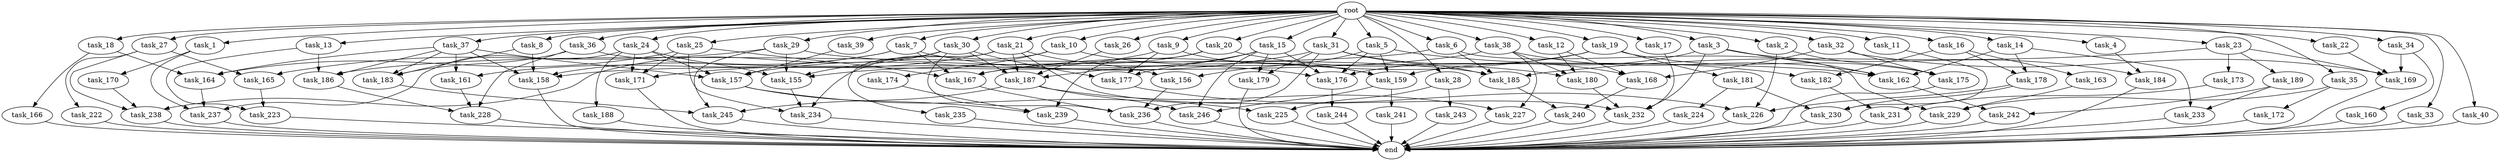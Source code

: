 digraph G {
  task_189 [size="214748364.800000"];
  task_171 [size="1975684956.160000"];
  task_32 [size="1.024000"];
  task_156 [size="936302870.528000"];
  task_27 [size="1.024000"];
  task_4 [size="1.024000"];
  task_2 [size="1.024000"];
  task_13 [size="1.024000"];
  task_224 [size="695784701.952000"];
  task_186 [size="1589137899.520000"];
  task_177 [size="764504178.688000"];
  task_235 [size="858993459.200000"];
  task_228 [size="1211180777.472000"];
  task_223 [size="1391569403.904000"];
  task_245 [size="979252543.488000"];
  task_6 [size="1.024000"];
  task_9 [size="1.024000"];
  task_175 [size="1331439861.760000"];
  task_241 [size="695784701.952000"];
  task_159 [size="1133871366.144000"];
  task_188 [size="695784701.952000"];
  task_164 [size="1975684956.160000"];
  task_231 [size="627065225.216000"];
  task_158 [size="1838246002.688000"];
  task_183 [size="1211180777.472000"];
  task_31 [size="1.024000"];
  task_234 [size="1391569403.904000"];
  task_36 [size="1.024000"];
  task_16 [size="1.024000"];
  task_185 [size="773094113.280000"];
  task_243 [size="77309411.328000"];
  task_161 [size="1279900254.208000"];
  task_170 [size="695784701.952000"];
  task_15 [size="1.024000"];
  task_10 [size="1.024000"];
  task_173 [size="214748364.800000"];
  task_29 [size="1.024000"];
  task_222 [size="695784701.952000"];
  task_240 [size="970662608.896000"];
  task_162 [size="1709396983.808000"];
  task_155 [size="1529008357.376000"];
  task_167 [size="1958505086.976000"];
  task_237 [size="2250562863.104000"];
  task_26 [size="1.024000"];
  task_25 [size="1.024000"];
  end [size="0.000000"];
  task_227 [size="970662608.896000"];
  task_169 [size="721554505.728000"];
  task_7 [size="1.024000"];
  task_239 [size="1254130450.432000"];
  task_180 [size="919123001.344000"];
  task_18 [size="1.024000"];
  task_12 [size="1.024000"];
  task_230 [size="2104533975.040000"];
  task_33 [size="1.024000"];
  task_182 [size="386547056.640000"];
  task_14 [size="1.024000"];
  task_242 [size="249108103.168000"];
  task_24 [size="1.024000"];
  task_229 [size="721554505.728000"];
  task_236 [size="2336462209.024000"];
  task_246 [size="1279900254.208000"];
  task_184 [size="429496729.600000"];
  task_174 [size="420906795.008000"];
  task_21 [size="1.024000"];
  task_37 [size="1.024000"];
  task_244 [size="214748364.800000"];
  task_187 [size="1279900254.208000"];
  task_23 [size="1.024000"];
  task_176 [size="1228360646.656000"];
  root [size="0.000000"];
  task_5 [size="1.024000"];
  task_11 [size="1.024000"];
  task_179 [size="343597383.680000"];
  task_40 [size="1.024000"];
  task_3 [size="1.024000"];
  task_166 [size="695784701.952000"];
  task_19 [size="1.024000"];
  task_225 [size="773094113.280000"];
  task_39 [size="1.024000"];
  task_232 [size="2070174236.672000"];
  task_22 [size="1.024000"];
  task_28 [size="1.024000"];
  task_165 [size="910533066.752000"];
  task_34 [size="1.024000"];
  task_233 [size="893353197.568000"];
  task_226 [size="1829656068.096000"];
  task_17 [size="1.024000"];
  task_168 [size="601295421.440000"];
  task_20 [size="1.024000"];
  task_178 [size="1168231104.512000"];
  task_157 [size="2834678415.360000"];
  task_1 [size="1.024000"];
  task_160 [size="77309411.328000"];
  task_181 [size="695784701.952000"];
  task_172 [size="549755813.888000"];
  task_35 [size="1.024000"];
  task_163 [size="309237645.312000"];
  task_30 [size="1.024000"];
  task_38 [size="1.024000"];
  task_238 [size="1700807049.216000"];
  task_8 [size="1.024000"];

  task_189 -> task_242 [size="33554432.000000"];
  task_189 -> task_233 [size="33554432.000000"];
  task_171 -> end [size="1.000000"];
  task_32 -> task_175 [size="209715200.000000"];
  task_32 -> task_169 [size="209715200.000000"];
  task_32 -> task_168 [size="209715200.000000"];
  task_156 -> task_236 [size="838860800.000000"];
  task_27 -> task_238 [size="679477248.000000"];
  task_27 -> task_165 [size="679477248.000000"];
  task_27 -> task_222 [size="679477248.000000"];
  task_4 -> task_184 [size="209715200.000000"];
  task_2 -> task_175 [size="411041792.000000"];
  task_2 -> task_226 [size="411041792.000000"];
  task_13 -> task_223 [size="679477248.000000"];
  task_13 -> task_186 [size="679477248.000000"];
  task_224 -> end [size="1.000000"];
  task_186 -> task_228 [size="134217728.000000"];
  task_177 -> task_226 [size="536870912.000000"];
  task_235 -> end [size="1.000000"];
  task_228 -> end [size="1.000000"];
  task_223 -> end [size="1.000000"];
  task_245 -> end [size="1.000000"];
  task_6 -> task_185 [size="33554432.000000"];
  task_6 -> task_186 [size="33554432.000000"];
  task_6 -> task_229 [size="33554432.000000"];
  task_9 -> task_157 [size="411041792.000000"];
  task_9 -> task_159 [size="411041792.000000"];
  task_9 -> task_177 [size="411041792.000000"];
  task_175 -> end [size="1.000000"];
  task_241 -> end [size="1.000000"];
  task_159 -> task_246 [size="679477248.000000"];
  task_159 -> task_241 [size="679477248.000000"];
  task_188 -> end [size="1.000000"];
  task_164 -> task_237 [size="838860800.000000"];
  task_231 -> end [size="1.000000"];
  task_158 -> end [size="1.000000"];
  task_183 -> task_245 [size="209715200.000000"];
  task_31 -> task_185 [size="301989888.000000"];
  task_31 -> task_155 [size="301989888.000000"];
  task_31 -> task_179 [size="301989888.000000"];
  task_31 -> task_168 [size="301989888.000000"];
  task_31 -> task_236 [size="301989888.000000"];
  task_234 -> end [size="1.000000"];
  task_36 -> task_183 [size="209715200.000000"];
  task_36 -> task_185 [size="209715200.000000"];
  task_36 -> task_228 [size="209715200.000000"];
  task_16 -> task_163 [size="301989888.000000"];
  task_16 -> task_182 [size="301989888.000000"];
  task_16 -> task_178 [size="301989888.000000"];
  task_185 -> task_240 [size="411041792.000000"];
  task_243 -> end [size="1.000000"];
  task_161 -> task_228 [size="838860800.000000"];
  task_170 -> task_238 [size="679477248.000000"];
  task_15 -> task_187 [size="33554432.000000"];
  task_15 -> task_246 [size="33554432.000000"];
  task_15 -> task_176 [size="33554432.000000"];
  task_15 -> task_177 [size="33554432.000000"];
  task_15 -> task_179 [size="33554432.000000"];
  task_10 -> task_159 [size="411041792.000000"];
  task_10 -> task_174 [size="411041792.000000"];
  task_10 -> task_234 [size="411041792.000000"];
  task_173 -> task_231 [size="536870912.000000"];
  task_29 -> task_245 [size="209715200.000000"];
  task_29 -> task_155 [size="209715200.000000"];
  task_29 -> task_162 [size="209715200.000000"];
  task_29 -> task_165 [size="209715200.000000"];
  task_222 -> end [size="1.000000"];
  task_240 -> end [size="1.000000"];
  task_162 -> task_242 [size="209715200.000000"];
  task_155 -> task_234 [size="536870912.000000"];
  task_167 -> task_236 [size="838860800.000000"];
  task_237 -> end [size="1.000000"];
  task_26 -> task_187 [size="75497472.000000"];
  task_25 -> task_167 [size="411041792.000000"];
  task_25 -> task_164 [size="411041792.000000"];
  task_25 -> task_171 [size="411041792.000000"];
  task_25 -> task_234 [size="411041792.000000"];
  task_227 -> end [size="1.000000"];
  task_169 -> end [size="1.000000"];
  task_7 -> task_167 [size="411041792.000000"];
  task_7 -> task_176 [size="411041792.000000"];
  task_7 -> task_158 [size="411041792.000000"];
  task_7 -> task_161 [size="411041792.000000"];
  task_239 -> end [size="1.000000"];
  task_180 -> task_232 [size="134217728.000000"];
  task_18 -> task_164 [size="679477248.000000"];
  task_18 -> task_166 [size="679477248.000000"];
  task_12 -> task_168 [size="75497472.000000"];
  task_12 -> task_180 [size="75497472.000000"];
  task_230 -> end [size="1.000000"];
  task_33 -> end [size="1.000000"];
  task_182 -> task_231 [size="75497472.000000"];
  task_14 -> task_233 [size="838860800.000000"];
  task_14 -> task_162 [size="838860800.000000"];
  task_14 -> task_178 [size="838860800.000000"];
  task_242 -> end [size="1.000000"];
  task_24 -> task_157 [size="679477248.000000"];
  task_24 -> task_155 [size="679477248.000000"];
  task_24 -> task_237 [size="679477248.000000"];
  task_24 -> task_171 [size="679477248.000000"];
  task_24 -> task_188 [size="679477248.000000"];
  task_229 -> end [size="1.000000"];
  task_236 -> end [size="1.000000"];
  task_246 -> end [size="1.000000"];
  task_184 -> end [size="1.000000"];
  task_174 -> task_239 [size="134217728.000000"];
  task_21 -> task_187 [size="838860800.000000"];
  task_21 -> task_232 [size="838860800.000000"];
  task_21 -> task_235 [size="838860800.000000"];
  task_21 -> task_156 [size="838860800.000000"];
  task_21 -> task_171 [size="838860800.000000"];
  task_37 -> task_157 [size="838860800.000000"];
  task_37 -> task_186 [size="838860800.000000"];
  task_37 -> task_158 [size="838860800.000000"];
  task_37 -> task_161 [size="838860800.000000"];
  task_37 -> task_183 [size="838860800.000000"];
  task_37 -> task_164 [size="838860800.000000"];
  task_244 -> end [size="1.000000"];
  task_187 -> task_227 [size="536870912.000000"];
  task_187 -> task_246 [size="536870912.000000"];
  task_187 -> task_245 [size="536870912.000000"];
  task_23 -> task_169 [size="209715200.000000"];
  task_23 -> task_185 [size="209715200.000000"];
  task_23 -> task_173 [size="209715200.000000"];
  task_23 -> task_189 [size="209715200.000000"];
  task_176 -> task_244 [size="209715200.000000"];
  root -> task_12 [size="1.000000"];
  root -> task_36 [size="1.000000"];
  root -> task_16 [size="1.000000"];
  root -> task_9 [size="1.000000"];
  root -> task_39 [size="1.000000"];
  root -> task_11 [size="1.000000"];
  root -> task_22 [size="1.000000"];
  root -> task_7 [size="1.000000"];
  root -> task_33 [size="1.000000"];
  root -> task_28 [size="1.000000"];
  root -> task_4 [size="1.000000"];
  root -> task_34 [size="1.000000"];
  root -> task_2 [size="1.000000"];
  root -> task_15 [size="1.000000"];
  root -> task_10 [size="1.000000"];
  root -> task_29 [size="1.000000"];
  root -> task_21 [size="1.000000"];
  root -> task_17 [size="1.000000"];
  root -> task_18 [size="1.000000"];
  root -> task_27 [size="1.000000"];
  root -> task_20 [size="1.000000"];
  root -> task_23 [size="1.000000"];
  root -> task_6 [size="1.000000"];
  root -> task_32 [size="1.000000"];
  root -> task_5 [size="1.000000"];
  root -> task_37 [size="1.000000"];
  root -> task_26 [size="1.000000"];
  root -> task_25 [size="1.000000"];
  root -> task_8 [size="1.000000"];
  root -> task_35 [size="1.000000"];
  root -> task_13 [size="1.000000"];
  root -> task_30 [size="1.000000"];
  root -> task_19 [size="1.000000"];
  root -> task_1 [size="1.000000"];
  root -> task_40 [size="1.000000"];
  root -> task_38 [size="1.000000"];
  root -> task_24 [size="1.000000"];
  root -> task_3 [size="1.000000"];
  root -> task_31 [size="1.000000"];
  root -> task_14 [size="1.000000"];
  task_5 -> task_156 [size="75497472.000000"];
  task_5 -> task_176 [size="75497472.000000"];
  task_5 -> task_182 [size="75497472.000000"];
  task_5 -> task_159 [size="75497472.000000"];
  task_11 -> task_230 [size="536870912.000000"];
  task_179 -> end [size="1.000000"];
  task_40 -> end [size="1.000000"];
  task_3 -> task_232 [size="209715200.000000"];
  task_3 -> task_184 [size="209715200.000000"];
  task_3 -> task_159 [size="209715200.000000"];
  task_3 -> task_162 [size="209715200.000000"];
  task_166 -> end [size="1.000000"];
  task_19 -> task_175 [size="679477248.000000"];
  task_19 -> task_167 [size="679477248.000000"];
  task_19 -> task_176 [size="679477248.000000"];
  task_19 -> task_181 [size="679477248.000000"];
  task_225 -> end [size="1.000000"];
  task_39 -> task_157 [size="838860800.000000"];
  task_232 -> end [size="1.000000"];
  task_22 -> task_169 [size="209715200.000000"];
  task_28 -> task_243 [size="75497472.000000"];
  task_28 -> task_225 [size="75497472.000000"];
  task_165 -> task_223 [size="679477248.000000"];
  task_34 -> task_169 [size="75497472.000000"];
  task_34 -> task_160 [size="75497472.000000"];
  task_233 -> end [size="1.000000"];
  task_226 -> end [size="1.000000"];
  task_17 -> task_232 [size="838860800.000000"];
  task_168 -> task_240 [size="536870912.000000"];
  task_20 -> task_167 [size="411041792.000000"];
  task_20 -> task_180 [size="411041792.000000"];
  task_20 -> task_239 [size="411041792.000000"];
  task_178 -> task_230 [size="838860800.000000"];
  task_178 -> task_226 [size="838860800.000000"];
  task_157 -> task_225 [size="679477248.000000"];
  task_157 -> task_239 [size="679477248.000000"];
  task_1 -> task_237 [size="679477248.000000"];
  task_1 -> task_170 [size="679477248.000000"];
  task_160 -> end [size="1.000000"];
  task_181 -> task_230 [size="679477248.000000"];
  task_181 -> task_224 [size="679477248.000000"];
  task_172 -> end [size="1.000000"];
  task_35 -> task_172 [size="536870912.000000"];
  task_35 -> task_229 [size="536870912.000000"];
  task_163 -> task_229 [size="134217728.000000"];
  task_30 -> task_187 [size="301989888.000000"];
  task_30 -> task_155 [size="301989888.000000"];
  task_30 -> task_238 [size="301989888.000000"];
  task_30 -> task_177 [size="301989888.000000"];
  task_30 -> task_236 [size="301989888.000000"];
  task_38 -> task_227 [size="411041792.000000"];
  task_38 -> task_180 [size="411041792.000000"];
  task_38 -> task_162 [size="411041792.000000"];
  task_38 -> task_158 [size="411041792.000000"];
  task_238 -> end [size="1.000000"];
  task_8 -> task_183 [size="134217728.000000"];
  task_8 -> task_158 [size="134217728.000000"];
}
